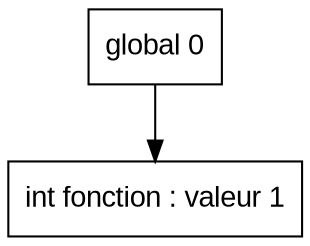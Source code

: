 digraph "tds"{

	node [fontname="Arial"];

	N1 [shape=record label="{ int fonction : valeur 1
	}"];

	N0 [shape=record label="{ global 0
	}"];


	N0 -> N1; 
}

